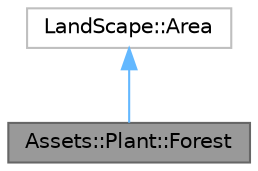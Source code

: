 digraph "Assets::Plant::Forest"
{
 // LATEX_PDF_SIZE
  bgcolor="transparent";
  edge [fontname=Helvetica,fontsize=10,labelfontname=Helvetica,labelfontsize=10];
  node [fontname=Helvetica,fontsize=10,shape=box,height=0.2,width=0.4];
  Node1 [label="Assets::Plant::Forest",height=0.2,width=0.4,color="gray40", fillcolor="grey60", style="filled", fontcolor="black",tooltip=" "];
  Node2 -> Node1 [dir="back",color="steelblue1",style="solid"];
  Node2 [label="LandScape::Area",height=0.2,width=0.4,color="grey75", fillcolor="white", style="filled",URL="$class_land_scape_1_1_area.html",tooltip=" "];
}
